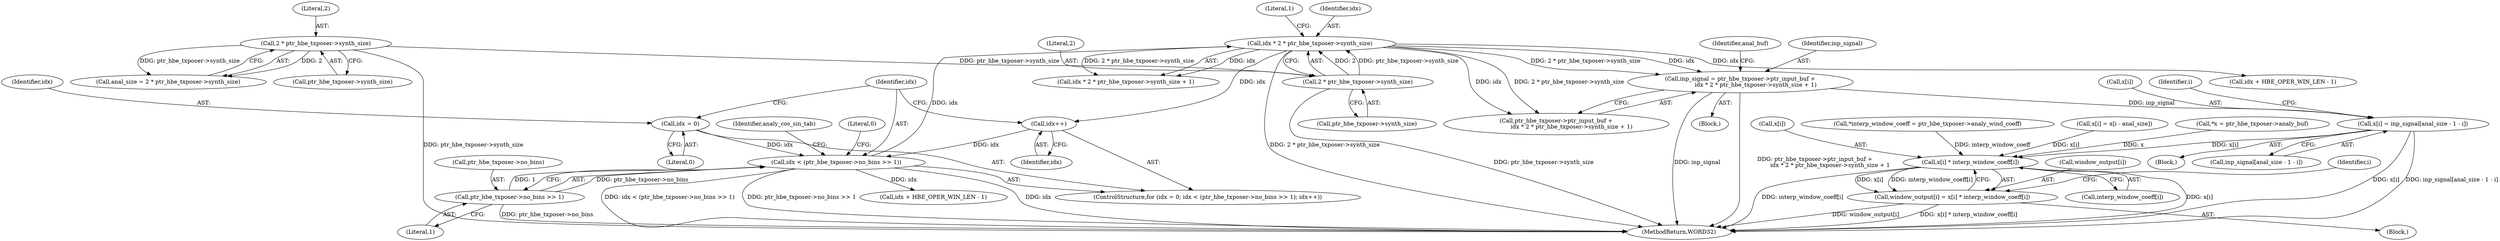 digraph "0_Android_04e8cd58f075bec5892e369c8deebca9c67e855c_2@array" {
"1000243" [label="(Call,x[i] = inp_signal[anal_size - 1 - i])"];
"1000177" [label="(Call,inp_signal = ptr_hbe_txposer->ptr_input_buf +\n                 idx * 2 * ptr_hbe_txposer->synth_size + 1)"];
"1000184" [label="(Call,idx * 2 * ptr_hbe_txposer->synth_size)"];
"1000122" [label="(Call,idx < (ptr_hbe_txposer->no_bins >> 1))"];
"1000129" [label="(Call,idx++)"];
"1000119" [label="(Call,idx = 0)"];
"1000124" [label="(Call,ptr_hbe_txposer->no_bins >> 1)"];
"1000186" [label="(Call,2 * ptr_hbe_txposer->synth_size)"];
"1000107" [label="(Call,2 * ptr_hbe_txposer->synth_size)"];
"1000268" [label="(Call,x[i] * interp_window_coeff[i])"];
"1000264" [label="(Call,window_output[i] = x[i] * interp_window_coeff[i])"];
"1000128" [label="(Literal,1)"];
"1000268" [label="(Call,x[i] * interp_window_coeff[i])"];
"1000269" [label="(Call,x[i])"];
"1000581" [label="(MethodReturn,WORD32)"];
"1000185" [label="(Identifier,idx)"];
"1000193" [label="(Identifier,anal_buf)"];
"1000119" [label="(Call,idx = 0)"];
"1000109" [label="(Call,ptr_hbe_txposer->synth_size)"];
"1000122" [label="(Call,idx < (ptr_hbe_txposer->no_bins >> 1))"];
"1000179" [label="(Call,ptr_hbe_txposer->ptr_input_buf +\n                 idx * 2 * ptr_hbe_txposer->synth_size + 1)"];
"1000263" [label="(Block,)"];
"1000120" [label="(Identifier,idx)"];
"1000108" [label="(Literal,2)"];
"1000241" [label="(Identifier,i)"];
"1000187" [label="(Literal,2)"];
"1000200" [label="(Call,idx + HBE_OPER_WIN_LEN - 1)"];
"1000178" [label="(Identifier,inp_signal)"];
"1000265" [label="(Call,window_output[i])"];
"1000262" [label="(Identifier,i)"];
"1000244" [label="(Call,x[i])"];
"1000151" [label="(Call,*interp_window_coeff = ptr_hbe_txposer->analy_wind_coeff)"];
"1000186" [label="(Call,2 * ptr_hbe_txposer->synth_size)"];
"1000125" [label="(Call,ptr_hbe_txposer->no_bins)"];
"1000177" [label="(Call,inp_signal = ptr_hbe_txposer->ptr_input_buf +\n                 idx * 2 * ptr_hbe_txposer->synth_size + 1)"];
"1000243" [label="(Call,x[i] = inp_signal[anal_size - 1 - i])"];
"1000131" [label="(Block,)"];
"1000272" [label="(Call,interp_window_coeff[i])"];
"1000242" [label="(Block,)"];
"1000107" [label="(Call,2 * ptr_hbe_txposer->synth_size)"];
"1000264" [label="(Call,window_output[i] = x[i] * interp_window_coeff[i])"];
"1000222" [label="(Call,x[i] = x[i - anal_size])"];
"1000118" [label="(ControlStructure,for (idx = 0; idx < (ptr_hbe_txposer->no_bins >> 1); idx++))"];
"1000146" [label="(Identifier,analy_cos_sin_tab)"];
"1000121" [label="(Literal,0)"];
"1000105" [label="(Call,anal_size = 2 * ptr_hbe_txposer->synth_size)"];
"1000247" [label="(Call,inp_signal[anal_size - 1 - i])"];
"1000123" [label="(Identifier,idx)"];
"1000184" [label="(Call,idx * 2 * ptr_hbe_txposer->synth_size)"];
"1000191" [label="(Literal,1)"];
"1000580" [label="(Literal,0)"];
"1000130" [label="(Identifier,idx)"];
"1000124" [label="(Call,ptr_hbe_txposer->no_bins >> 1)"];
"1000129" [label="(Call,idx++)"];
"1000183" [label="(Call,idx * 2 * ptr_hbe_txposer->synth_size + 1)"];
"1000167" [label="(Call,idx + HBE_OPER_WIN_LEN - 1)"];
"1000157" [label="(Call,*x = ptr_hbe_txposer->analy_buf)"];
"1000188" [label="(Call,ptr_hbe_txposer->synth_size)"];
"1000243" -> "1000242"  [label="AST: "];
"1000243" -> "1000247"  [label="CFG: "];
"1000244" -> "1000243"  [label="AST: "];
"1000247" -> "1000243"  [label="AST: "];
"1000241" -> "1000243"  [label="CFG: "];
"1000243" -> "1000581"  [label="DDG: x[i]"];
"1000243" -> "1000581"  [label="DDG: inp_signal[anal_size - 1 - i]"];
"1000177" -> "1000243"  [label="DDG: inp_signal"];
"1000243" -> "1000268"  [label="DDG: x[i]"];
"1000177" -> "1000131"  [label="AST: "];
"1000177" -> "1000179"  [label="CFG: "];
"1000178" -> "1000177"  [label="AST: "];
"1000179" -> "1000177"  [label="AST: "];
"1000193" -> "1000177"  [label="CFG: "];
"1000177" -> "1000581"  [label="DDG: inp_signal"];
"1000177" -> "1000581"  [label="DDG: ptr_hbe_txposer->ptr_input_buf +\n                 idx * 2 * ptr_hbe_txposer->synth_size + 1"];
"1000184" -> "1000177"  [label="DDG: idx"];
"1000184" -> "1000177"  [label="DDG: 2 * ptr_hbe_txposer->synth_size"];
"1000184" -> "1000183"  [label="AST: "];
"1000184" -> "1000186"  [label="CFG: "];
"1000185" -> "1000184"  [label="AST: "];
"1000186" -> "1000184"  [label="AST: "];
"1000191" -> "1000184"  [label="CFG: "];
"1000184" -> "1000581"  [label="DDG: 2 * ptr_hbe_txposer->synth_size"];
"1000184" -> "1000129"  [label="DDG: idx"];
"1000184" -> "1000179"  [label="DDG: idx"];
"1000184" -> "1000179"  [label="DDG: 2 * ptr_hbe_txposer->synth_size"];
"1000184" -> "1000183"  [label="DDG: idx"];
"1000184" -> "1000183"  [label="DDG: 2 * ptr_hbe_txposer->synth_size"];
"1000122" -> "1000184"  [label="DDG: idx"];
"1000186" -> "1000184"  [label="DDG: 2"];
"1000186" -> "1000184"  [label="DDG: ptr_hbe_txposer->synth_size"];
"1000184" -> "1000200"  [label="DDG: idx"];
"1000122" -> "1000118"  [label="AST: "];
"1000122" -> "1000124"  [label="CFG: "];
"1000123" -> "1000122"  [label="AST: "];
"1000124" -> "1000122"  [label="AST: "];
"1000146" -> "1000122"  [label="CFG: "];
"1000580" -> "1000122"  [label="CFG: "];
"1000122" -> "1000581"  [label="DDG: idx"];
"1000122" -> "1000581"  [label="DDG: idx < (ptr_hbe_txposer->no_bins >> 1)"];
"1000122" -> "1000581"  [label="DDG: ptr_hbe_txposer->no_bins >> 1"];
"1000129" -> "1000122"  [label="DDG: idx"];
"1000119" -> "1000122"  [label="DDG: idx"];
"1000124" -> "1000122"  [label="DDG: ptr_hbe_txposer->no_bins"];
"1000124" -> "1000122"  [label="DDG: 1"];
"1000122" -> "1000167"  [label="DDG: idx"];
"1000129" -> "1000118"  [label="AST: "];
"1000129" -> "1000130"  [label="CFG: "];
"1000130" -> "1000129"  [label="AST: "];
"1000123" -> "1000129"  [label="CFG: "];
"1000119" -> "1000118"  [label="AST: "];
"1000119" -> "1000121"  [label="CFG: "];
"1000120" -> "1000119"  [label="AST: "];
"1000121" -> "1000119"  [label="AST: "];
"1000123" -> "1000119"  [label="CFG: "];
"1000124" -> "1000128"  [label="CFG: "];
"1000125" -> "1000124"  [label="AST: "];
"1000128" -> "1000124"  [label="AST: "];
"1000124" -> "1000581"  [label="DDG: ptr_hbe_txposer->no_bins"];
"1000186" -> "1000188"  [label="CFG: "];
"1000187" -> "1000186"  [label="AST: "];
"1000188" -> "1000186"  [label="AST: "];
"1000186" -> "1000581"  [label="DDG: ptr_hbe_txposer->synth_size"];
"1000107" -> "1000186"  [label="DDG: ptr_hbe_txposer->synth_size"];
"1000107" -> "1000105"  [label="AST: "];
"1000107" -> "1000109"  [label="CFG: "];
"1000108" -> "1000107"  [label="AST: "];
"1000109" -> "1000107"  [label="AST: "];
"1000105" -> "1000107"  [label="CFG: "];
"1000107" -> "1000581"  [label="DDG: ptr_hbe_txposer->synth_size"];
"1000107" -> "1000105"  [label="DDG: 2"];
"1000107" -> "1000105"  [label="DDG: ptr_hbe_txposer->synth_size"];
"1000268" -> "1000264"  [label="AST: "];
"1000268" -> "1000272"  [label="CFG: "];
"1000269" -> "1000268"  [label="AST: "];
"1000272" -> "1000268"  [label="AST: "];
"1000264" -> "1000268"  [label="CFG: "];
"1000268" -> "1000581"  [label="DDG: x[i]"];
"1000268" -> "1000581"  [label="DDG: interp_window_coeff[i]"];
"1000268" -> "1000264"  [label="DDG: x[i]"];
"1000268" -> "1000264"  [label="DDG: interp_window_coeff[i]"];
"1000222" -> "1000268"  [label="DDG: x[i]"];
"1000157" -> "1000268"  [label="DDG: x"];
"1000151" -> "1000268"  [label="DDG: interp_window_coeff"];
"1000264" -> "1000263"  [label="AST: "];
"1000265" -> "1000264"  [label="AST: "];
"1000262" -> "1000264"  [label="CFG: "];
"1000264" -> "1000581"  [label="DDG: window_output[i]"];
"1000264" -> "1000581"  [label="DDG: x[i] * interp_window_coeff[i]"];
}
